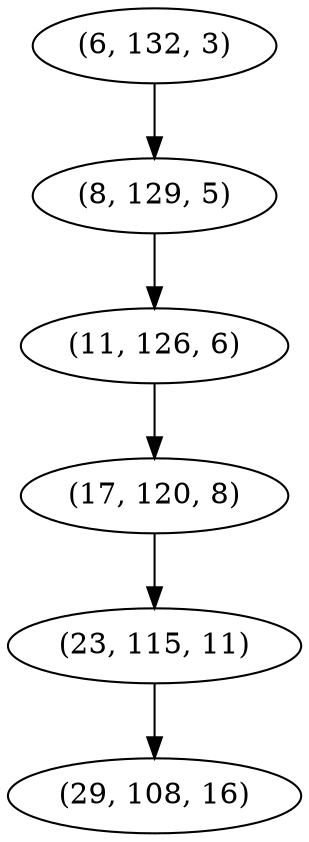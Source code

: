 digraph tree {
    "(6, 132, 3)";
    "(8, 129, 5)";
    "(11, 126, 6)";
    "(17, 120, 8)";
    "(23, 115, 11)";
    "(29, 108, 16)";
    "(6, 132, 3)" -> "(8, 129, 5)";
    "(8, 129, 5)" -> "(11, 126, 6)";
    "(11, 126, 6)" -> "(17, 120, 8)";
    "(17, 120, 8)" -> "(23, 115, 11)";
    "(23, 115, 11)" -> "(29, 108, 16)";
}
